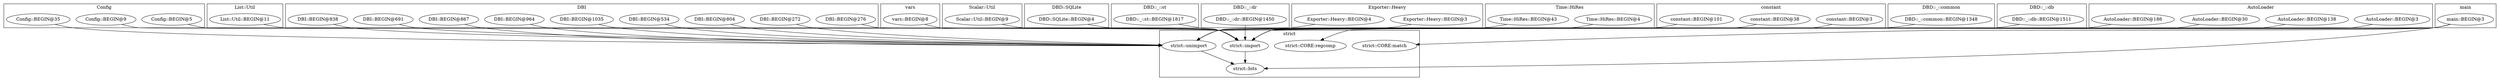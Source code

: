 digraph {
graph [overlap=false]
subgraph cluster_Config {
	label="Config";
	"Config::BEGIN@35";
	"Config::BEGIN@5";
	"Config::BEGIN@9";
}
subgraph cluster_List_Util {
	label="List::Util";
	"List::Util::BEGIN@11";
}
subgraph cluster_DBI {
	label="DBI";
	"DBI::BEGIN@272";
	"DBI::BEGIN@804";
	"DBI::BEGIN@534";
	"DBI::BEGIN@276";
	"DBI::BEGIN@1035";
	"DBI::BEGIN@964";
	"DBI::BEGIN@867";
	"DBI::BEGIN@691";
	"DBI::BEGIN@838";
}
subgraph cluster_vars {
	label="vars";
	"vars::BEGIN@8";
}
subgraph cluster_main {
	label="main";
	"main::BEGIN@3";
}
subgraph cluster_strict {
	label="strict";
	"strict::import";
	"strict::CORE:regcomp";
	"strict::unimport";
	"strict::bits";
	"strict::CORE:match";
}
subgraph cluster_Scalar_Util {
	label="Scalar::Util";
	"Scalar::Util::BEGIN@9";
}
subgraph cluster_DBD_SQLite {
	label="DBD::SQLite";
	"DBD::SQLite::BEGIN@4";
}
subgraph cluster_DBD___st {
	label="DBD::_::st";
	"DBD::_::st::BEGIN@1817";
}
subgraph cluster_DBD___dr {
	label="DBD::_::dr";
	"DBD::_::dr::BEGIN@1450";
}
subgraph cluster_Exporter_Heavy {
	label="Exporter::Heavy";
	"Exporter::Heavy::BEGIN@4";
	"Exporter::Heavy::BEGIN@3";
}
subgraph cluster_Time_HiRes {
	label="Time::HiRes";
	"Time::HiRes::BEGIN@4";
	"Time::HiRes::BEGIN@43";
}
subgraph cluster_constant {
	label="constant";
	"constant::BEGIN@3";
	"constant::BEGIN@38";
	"constant::BEGIN@101";
}
subgraph cluster_DBD___common {
	label="DBD::_::common";
	"DBD::_::common::BEGIN@1348";
}
subgraph cluster_DBD___db {
	label="DBD::_::db";
	"DBD::_::db::BEGIN@1511";
}
subgraph cluster_AutoLoader {
	label="AutoLoader";
	"AutoLoader::BEGIN@138";
	"AutoLoader::BEGIN@30";
	"AutoLoader::BEGIN@3";
	"AutoLoader::BEGIN@186";
}
"main::BEGIN@3" -> "strict::CORE:match";
"strict::unimport" -> "strict::bits";
"strict::import" -> "strict::bits";
"main::BEGIN@3" -> "strict::bits";
"Config::BEGIN@35" -> "strict::unimport";
"AutoLoader::BEGIN@138" -> "strict::unimport";
"DBI::BEGIN@804" -> "strict::unimport";
"constant::BEGIN@38" -> "strict::unimport";
"DBI::BEGIN@534" -> "strict::unimport";
"AutoLoader::BEGIN@186" -> "strict::unimport";
"DBI::BEGIN@1035" -> "strict::unimport";
"DBI::BEGIN@964" -> "strict::unimport";
"DBI::BEGIN@691" -> "strict::unimport";
"DBI::BEGIN@272" -> "strict::unimport";
"Time::HiRes::BEGIN@43" -> "strict::unimport";
"Exporter::Heavy::BEGIN@4" -> "strict::unimport";
"AutoLoader::BEGIN@30" -> "strict::unimport";
"constant::BEGIN@101" -> "strict::unimport";
"DBI::BEGIN@867" -> "strict::unimport";
"DBI::BEGIN@838" -> "strict::unimport";
"main::BEGIN@3" -> "strict::CORE:regcomp";
"DBD::_::dr::BEGIN@1450" -> "strict::import";
"List::Util::BEGIN@11" -> "strict::import";
"Scalar::Util::BEGIN@9" -> "strict::import";
"DBD::_::db::BEGIN@1511" -> "strict::import";
"Config::BEGIN@5" -> "strict::import";
"constant::BEGIN@3" -> "strict::import";
"DBD::SQLite::BEGIN@4" -> "strict::import";
"DBD::_::st::BEGIN@1817" -> "strict::import";
"vars::BEGIN@8" -> "strict::import";
"Time::HiRes::BEGIN@4" -> "strict::import";
"DBI::BEGIN@276" -> "strict::import";
"DBD::_::common::BEGIN@1348" -> "strict::import";
"Config::BEGIN@9" -> "strict::import";
"main::BEGIN@3" -> "strict::import";
"Exporter::Heavy::BEGIN@3" -> "strict::import";
"AutoLoader::BEGIN@3" -> "strict::import";
}
